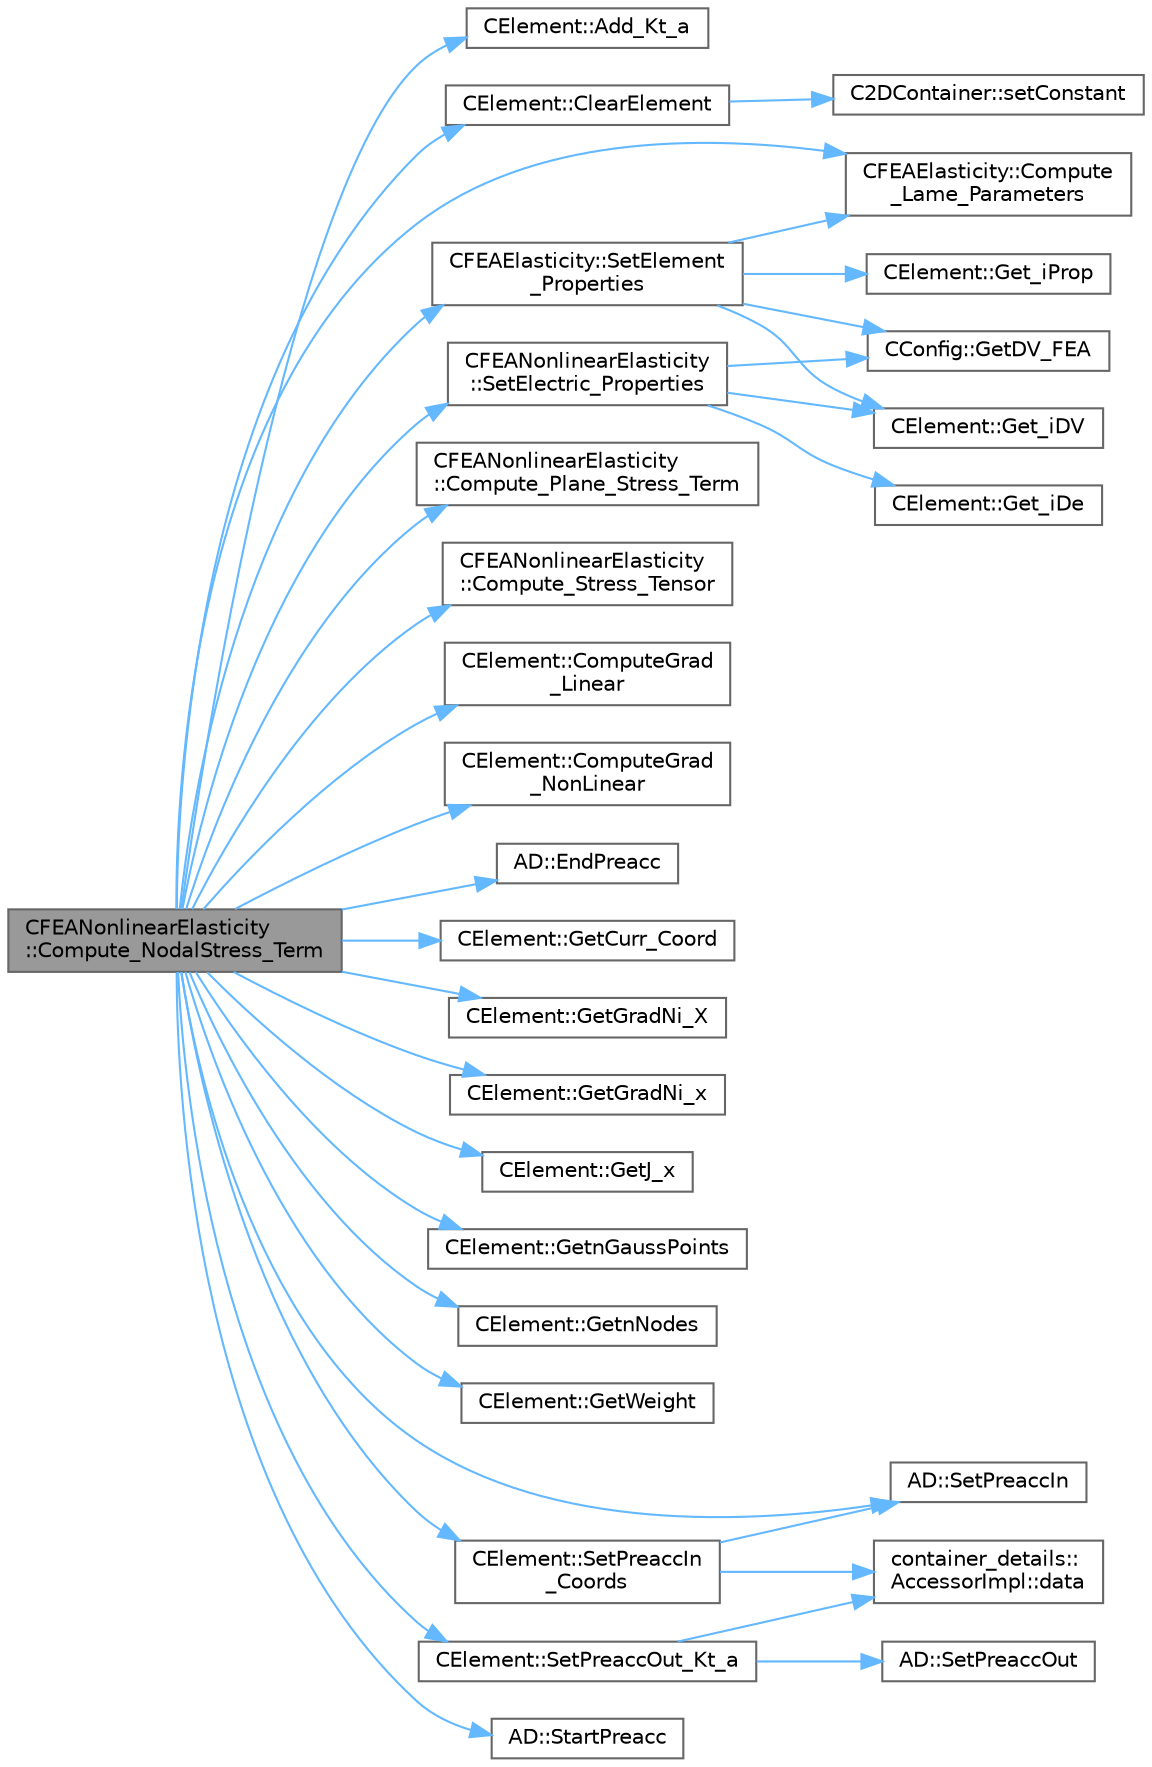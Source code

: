 digraph "CFEANonlinearElasticity::Compute_NodalStress_Term"
{
 // LATEX_PDF_SIZE
  bgcolor="transparent";
  edge [fontname=Helvetica,fontsize=10,labelfontname=Helvetica,labelfontsize=10];
  node [fontname=Helvetica,fontsize=10,shape=box,height=0.2,width=0.4];
  rankdir="LR";
  Node1 [id="Node000001",label="CFEANonlinearElasticity\l::Compute_NodalStress_Term",height=0.2,width=0.4,color="gray40", fillcolor="grey60", style="filled", fontcolor="black",tooltip="Compute the nodal stress terms for an element."];
  Node1 -> Node2 [id="edge1_Node000001_Node000002",color="steelblue1",style="solid",tooltip=" "];
  Node2 [id="Node000002",label="CElement::Add_Kt_a",height=0.2,width=0.4,color="grey40", fillcolor="white", style="filled",URL="$classCElement.html#a85176f7d6a333f6ad542702885fb66ef",tooltip="Add the value of the nodal stress term for the computation of the residual."];
  Node1 -> Node3 [id="edge2_Node000001_Node000003",color="steelblue1",style="solid",tooltip=" "];
  Node3 [id="Node000003",label="CElement::ClearElement",height=0.2,width=0.4,color="grey40", fillcolor="white", style="filled",URL="$classCElement.html#a34c043025dcb2d28b4800f93c9cd3184",tooltip="Sets matrices to 0."];
  Node3 -> Node4 [id="edge3_Node000003_Node000004",color="steelblue1",style="solid",tooltip=" "];
  Node4 [id="Node000004",label="C2DContainer::setConstant",height=0.2,width=0.4,color="grey40", fillcolor="white", style="filled",URL="$classC2DContainer.html#ab9f8a545ab85abdd3291f0f65b4f411b",tooltip="Set value of all entries to \"value\"."];
  Node1 -> Node5 [id="edge4_Node000001_Node000005",color="steelblue1",style="solid",tooltip=" "];
  Node5 [id="Node000005",label="CFEAElasticity::Compute\l_Lame_Parameters",height=0.2,width=0.4,color="grey40", fillcolor="white", style="filled",URL="$classCFEAElasticity.html#a3c8b0dc963f5cdfc3330f4349e267184",tooltip="Update the Lame parameters (required in AD to account for all dependencies)."];
  Node1 -> Node6 [id="edge5_Node000001_Node000006",color="steelblue1",style="solid",tooltip=" "];
  Node6 [id="Node000006",label="CFEANonlinearElasticity\l::Compute_Plane_Stress_Term",height=0.2,width=0.4,color="grey40", fillcolor="white", style="filled",URL="$classCFEANonlinearElasticity.html#acd1263c2041d696fee55d2d5c00f7e2a",tooltip="Compute the plane stress term."];
  Node1 -> Node7 [id="edge6_Node000001_Node000007",color="steelblue1",style="solid",tooltip=" "];
  Node7 [id="Node000007",label="CFEANonlinearElasticity\l::Compute_Stress_Tensor",height=0.2,width=0.4,color="grey40", fillcolor="white", style="filled",URL="$classCFEANonlinearElasticity.html#a3ad68dbbb4a4257779457e46e9e0d55f",tooltip="Compute the stress tensor."];
  Node1 -> Node8 [id="edge7_Node000001_Node000008",color="steelblue1",style="solid",tooltip=" "];
  Node8 [id="Node000008",label="CElement::ComputeGrad\l_Linear",height=0.2,width=0.4,color="grey40", fillcolor="white", style="filled",URL="$classCElement.html#acff4750404c62c6b934cc1e66c3c0c91",tooltip="Set the value of the gradient of the shape functions wrt the reference configuration."];
  Node1 -> Node9 [id="edge8_Node000001_Node000009",color="steelblue1",style="solid",tooltip=" "];
  Node9 [id="Node000009",label="CElement::ComputeGrad\l_NonLinear",height=0.2,width=0.4,color="grey40", fillcolor="white", style="filled",URL="$classCElement.html#a7062161c57dabe92e47ebca9bcfba15e",tooltip="Set the value of the gradient of the shape functions wrt the current configuration."];
  Node1 -> Node10 [id="edge9_Node000001_Node000010",color="steelblue1",style="solid",tooltip=" "];
  Node10 [id="Node000010",label="AD::EndPreacc",height=0.2,width=0.4,color="grey40", fillcolor="white", style="filled",URL="$namespaceAD.html#a309d057a92faa60a3a760254678ec9ea",tooltip="Ends a preaccumulation section and computes the local Jacobi matrix of a code section using the varia..."];
  Node1 -> Node11 [id="edge10_Node000001_Node000011",color="steelblue1",style="solid",tooltip=" "];
  Node11 [id="Node000011",label="CElement::GetCurr_Coord",height=0.2,width=0.4,color="grey40", fillcolor="white", style="filled",URL="$classCElement.html#a4264daddbc6ade9f81ae1f7702d6c487",tooltip="Get the value of the coordinate of the nodes in the current configuration."];
  Node1 -> Node12 [id="edge11_Node000001_Node000012",color="steelblue1",style="solid",tooltip=" "];
  Node12 [id="Node000012",label="CElement::GetGradNi_X",height=0.2,width=0.4,color="grey40", fillcolor="white", style="filled",URL="$classCElement.html#a5a760b4757477a26b59a0dd05b27cf2a",tooltip="Retrieve the value of the gradient of the shape functions respect to the reference configuration."];
  Node1 -> Node13 [id="edge12_Node000001_Node000013",color="steelblue1",style="solid",tooltip=" "];
  Node13 [id="Node000013",label="CElement::GetGradNi_x",height=0.2,width=0.4,color="grey40", fillcolor="white", style="filled",URL="$classCElement.html#a29fe508c53b07a9c0e5fe3d4a5926ba5",tooltip="Retrieve the value of the gradient of the shape functions respect to the current configuration."];
  Node1 -> Node14 [id="edge13_Node000001_Node000014",color="steelblue1",style="solid",tooltip=" "];
  Node14 [id="Node000014",label="CElement::GetJ_x",height=0.2,width=0.4,color="grey40", fillcolor="white", style="filled",URL="$classCElement.html#a5a6a3865fa4c8a4c8de890cd2b7ec9cd",tooltip="Get the jacobian respect to the current configuration for the Gaussian Point iGauss."];
  Node1 -> Node15 [id="edge14_Node000001_Node000015",color="steelblue1",style="solid",tooltip=" "];
  Node15 [id="Node000015",label="CElement::GetnGaussPoints",height=0.2,width=0.4,color="grey40", fillcolor="white", style="filled",URL="$classCElement.html#ab069f4033f7ad4b13a049c7a69613659",tooltip="Retrieve the number of nodes of the element."];
  Node1 -> Node16 [id="edge15_Node000001_Node000016",color="steelblue1",style="solid",tooltip=" "];
  Node16 [id="Node000016",label="CElement::GetnNodes",height=0.2,width=0.4,color="grey40", fillcolor="white", style="filled",URL="$classCElement.html#a87d13ba01e276d05b00b42caa1d5ee3c",tooltip="Retrieve the number of nodes of the element."];
  Node1 -> Node17 [id="edge16_Node000001_Node000017",color="steelblue1",style="solid",tooltip=" "];
  Node17 [id="Node000017",label="CElement::GetWeight",height=0.2,width=0.4,color="grey40", fillcolor="white", style="filled",URL="$classCElement.html#a0e93583f33a6c7c88ac8d0b916a1281f",tooltip="Get the weight of the corresponding Gaussian Point."];
  Node1 -> Node18 [id="edge17_Node000001_Node000018",color="steelblue1",style="solid",tooltip=" "];
  Node18 [id="Node000018",label="CFEANonlinearElasticity\l::SetElectric_Properties",height=0.2,width=0.4,color="grey40", fillcolor="white", style="filled",URL="$classCFEANonlinearElasticity.html#a1bcc160d8cda2eb70bdd7d7b7dfef948",tooltip="Set element electric properties."];
  Node18 -> Node19 [id="edge18_Node000018_Node000019",color="steelblue1",style="solid",tooltip=" "];
  Node19 [id="Node000019",label="CElement::Get_iDe",height=0.2,width=0.4,color="grey40", fillcolor="white", style="filled",URL="$classCElement.html#a81c24fda8ff30988042966be1ac57cb0",tooltip="Return the value of the identifier for the Dielectric Elastomers."];
  Node18 -> Node20 [id="edge19_Node000018_Node000020",color="steelblue1",style="solid",tooltip=" "];
  Node20 [id="Node000020",label="CElement::Get_iDV",height=0.2,width=0.4,color="grey40", fillcolor="white", style="filled",URL="$classCElement.html#a9aca256c29c68f6be62c9a74f7a39fa8",tooltip="Return the value of the identifier for the Design Variable."];
  Node18 -> Node21 [id="edge20_Node000018_Node000021",color="steelblue1",style="solid",tooltip=" "];
  Node21 [id="Node000021",label="CConfig::GetDV_FEA",height=0.2,width=0.4,color="grey40", fillcolor="white", style="filled",URL="$classCConfig.html#a5909743f9efd40e18336118561f6f8d1",tooltip="Get the kind of design variable for FEA."];
  Node1 -> Node22 [id="edge21_Node000001_Node000022",color="steelblue1",style="solid",tooltip=" "];
  Node22 [id="Node000022",label="CFEAElasticity::SetElement\l_Properties",height=0.2,width=0.4,color="grey40", fillcolor="white", style="filled",URL="$classCFEAElasticity.html#a918d0f5ce089fd83e5ca59c42da45e3e",tooltip="Set element material properties."];
  Node22 -> Node5 [id="edge22_Node000022_Node000005",color="steelblue1",style="solid",tooltip=" "];
  Node22 -> Node20 [id="edge23_Node000022_Node000020",color="steelblue1",style="solid",tooltip=" "];
  Node22 -> Node23 [id="edge24_Node000022_Node000023",color="steelblue1",style="solid",tooltip=" "];
  Node23 [id="Node000023",label="CElement::Get_iProp",height=0.2,width=0.4,color="grey40", fillcolor="white", style="filled",URL="$classCElement.html#a316ca4ad94c25db42cca8a9c4d187fdc",tooltip="Return the value of the identifier for the Element Property."];
  Node22 -> Node21 [id="edge25_Node000022_Node000021",color="steelblue1",style="solid",tooltip=" "];
  Node1 -> Node24 [id="edge26_Node000001_Node000024",color="steelblue1",style="solid",tooltip=" "];
  Node24 [id="Node000024",label="AD::SetPreaccIn",height=0.2,width=0.4,color="grey40", fillcolor="white", style="filled",URL="$namespaceAD.html#aa163589c94af6ddfdbcf901ecc76ac77",tooltip="Sets the scalar inputs of a preaccumulation section."];
  Node1 -> Node25 [id="edge27_Node000001_Node000025",color="steelblue1",style="solid",tooltip=" "];
  Node25 [id="Node000025",label="CElement::SetPreaccIn\l_Coords",height=0.2,width=0.4,color="grey40", fillcolor="white", style="filled",URL="$classCElement.html#a86998490e58ede51f2fc1e5cb40553f4",tooltip="Register the current and reference coordinates of the element as pre-accumulation inputs the latter a..."];
  Node25 -> Node26 [id="edge28_Node000025_Node000026",color="steelblue1",style="solid",tooltip=" "];
  Node26 [id="Node000026",label="container_details::\lAccessorImpl::data",height=0.2,width=0.4,color="grey40", fillcolor="white", style="filled",URL="$classcontainer__details_1_1AccessorImpl.html#a25b798e6041a085aa19399d0047b6a91",tooltip=" "];
  Node25 -> Node24 [id="edge29_Node000025_Node000024",color="steelblue1",style="solid",tooltip=" "];
  Node1 -> Node27 [id="edge30_Node000001_Node000027",color="steelblue1",style="solid",tooltip=" "];
  Node27 [id="Node000027",label="CElement::SetPreaccOut_Kt_a",height=0.2,width=0.4,color="grey40", fillcolor="white", style="filled",URL="$classCElement.html#afae4494eff7cd77a8e3bc2ba73cb840c",tooltip="Register the stress residual as a pre-accumulation output. When computing the element stiffness matri..."];
  Node27 -> Node26 [id="edge31_Node000027_Node000026",color="steelblue1",style="solid",tooltip=" "];
  Node27 -> Node28 [id="edge32_Node000027_Node000028",color="steelblue1",style="solid",tooltip=" "];
  Node28 [id="Node000028",label="AD::SetPreaccOut",height=0.2,width=0.4,color="grey40", fillcolor="white", style="filled",URL="$namespaceAD.html#a96f26aa5f6909173e990e03b864fec33",tooltip="Sets the scalar outputs of a preaccumulation section."];
  Node1 -> Node29 [id="edge33_Node000001_Node000029",color="steelblue1",style="solid",tooltip=" "];
  Node29 [id="Node000029",label="AD::StartPreacc",height=0.2,width=0.4,color="grey40", fillcolor="white", style="filled",URL="$namespaceAD.html#a2a1e9c4b109fd751e84132c9495de3ff",tooltip="Starts a new preaccumulation section and sets the input variables."];
}
